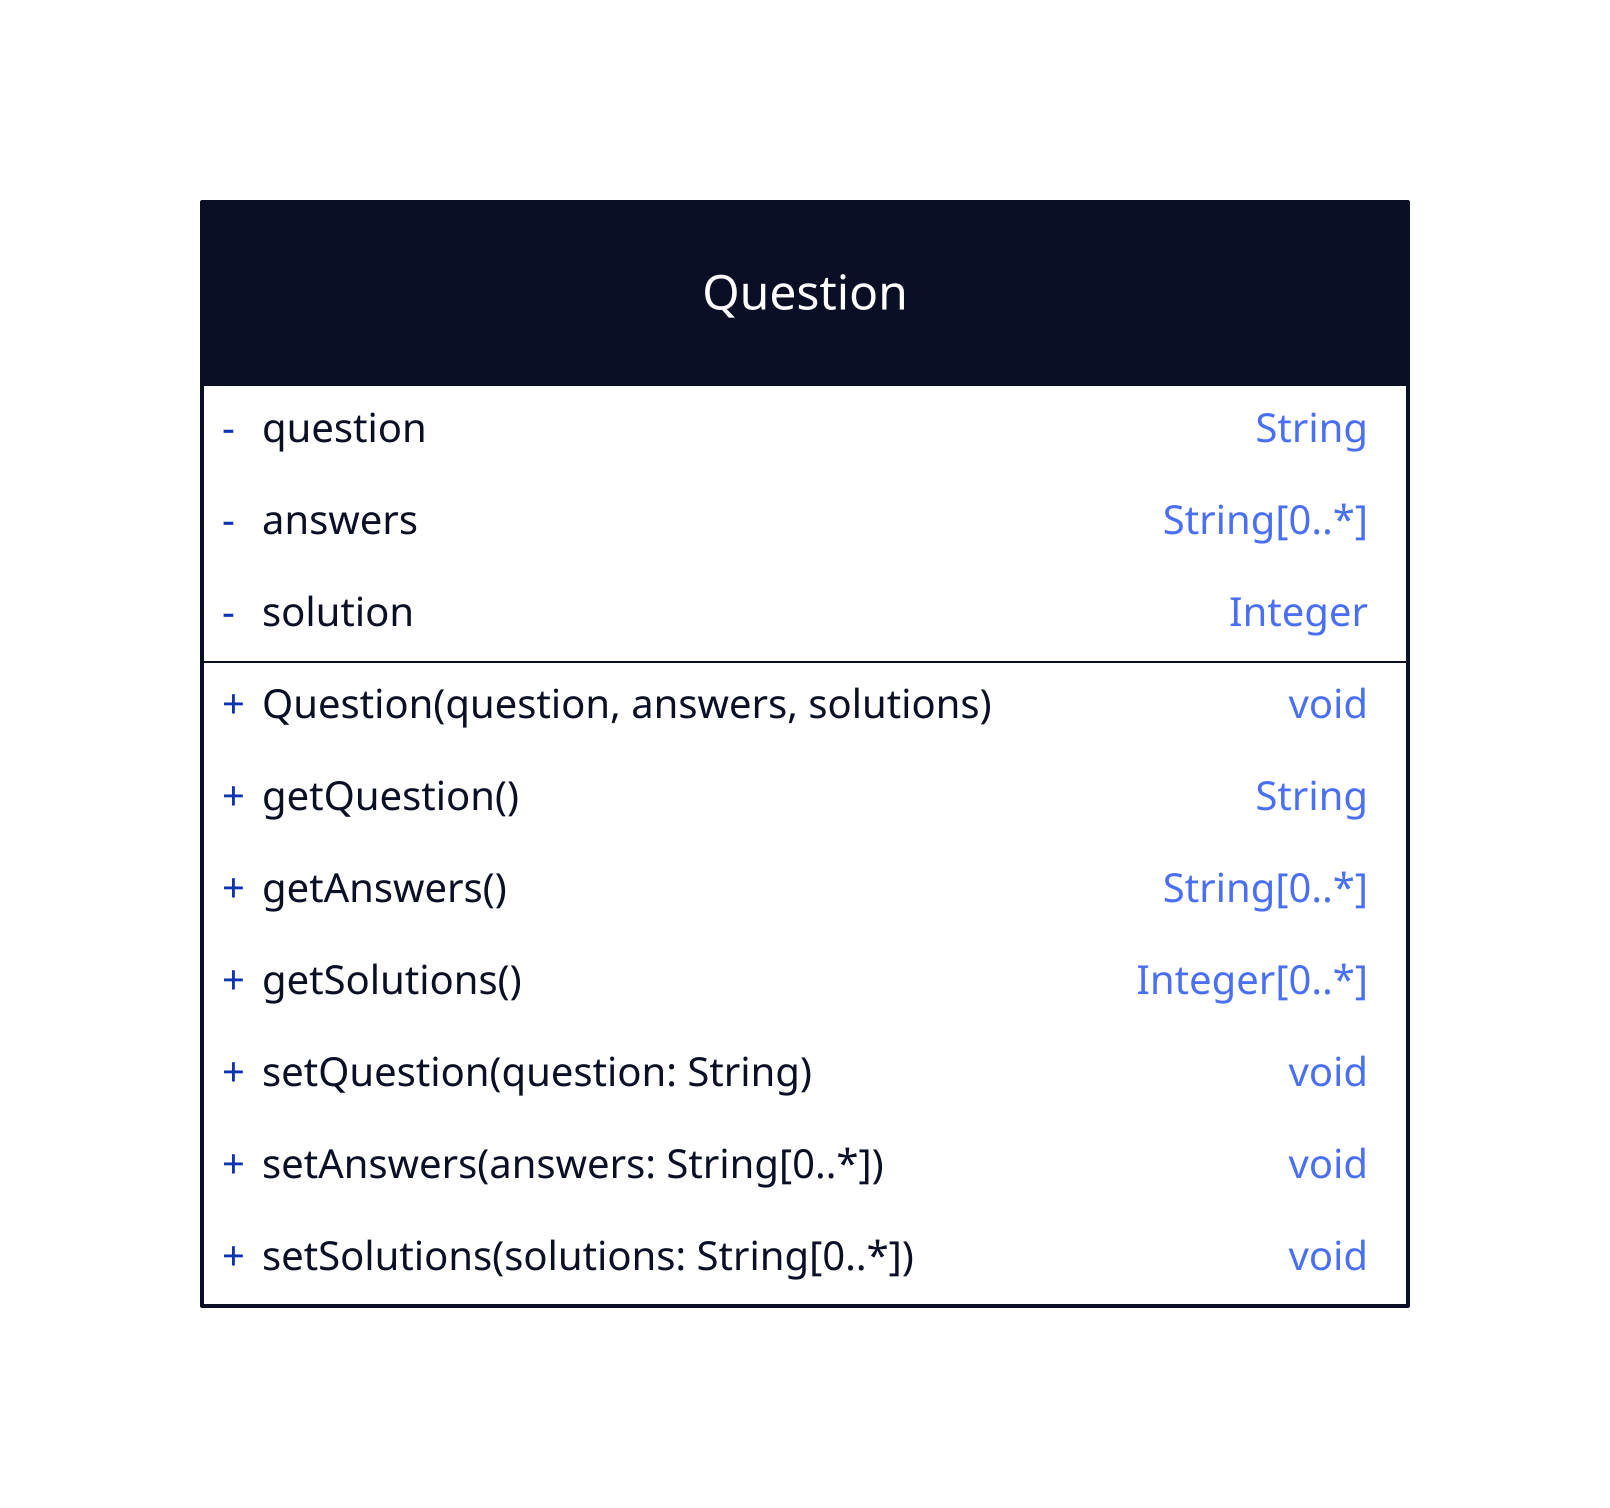 Question {
    shape: "class"

    - question: String
    - answers: "String[0..*]"
    - solution: "Integer"

    + Question(question, answers, solutions)
    + getQuestion(): String
    + getAnswers(): "String[0..*]"
    + getSolutions(): "Integer[0..*]"
    + setQuestion(question\: String)
    + setAnswers(answers\: String\[0\.\.\*\])
    + setSolutions(solutions\: String\[0\.\.\*\])
}